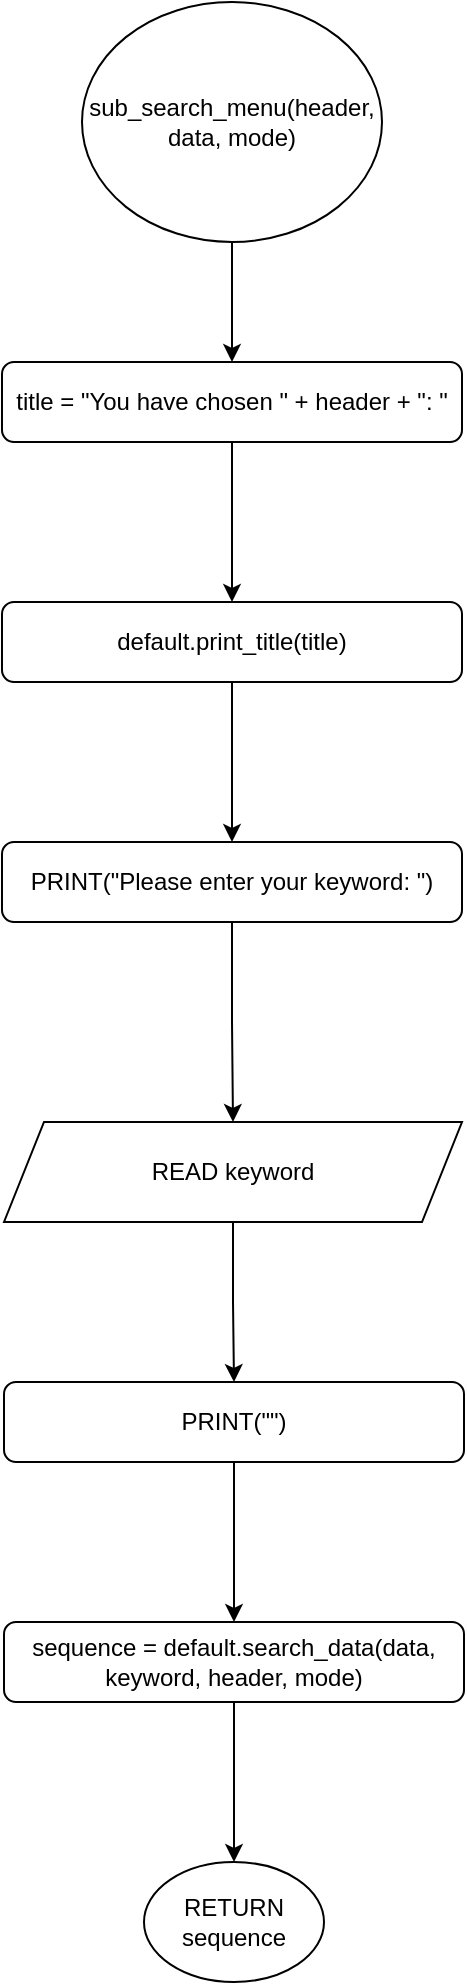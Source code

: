 <mxfile version="14.7.5" type="github">
  <diagram id="0BGaN9FERBlRCF4JG8cv" name="Page-1">
    <mxGraphModel dx="1204" dy="745" grid="1" gridSize="10" guides="1" tooltips="1" connect="1" arrows="1" fold="1" page="1" pageScale="1" pageWidth="3300" pageHeight="4681" math="0" shadow="0">
      <root>
        <mxCell id="0" />
        <mxCell id="1" parent="0" />
        <mxCell id="prxENJPjgrtAiQwD--T--23" value="" style="edgeStyle=orthogonalEdgeStyle;rounded=0;orthogonalLoop=1;jettySize=auto;html=1;" edge="1" parent="1" source="prxENJPjgrtAiQwD--T--1" target="prxENJPjgrtAiQwD--T--2">
          <mxGeometry relative="1" as="geometry" />
        </mxCell>
        <mxCell id="prxENJPjgrtAiQwD--T--1" value="sub_search_menu(header, data, mode)" style="ellipse;whiteSpace=wrap;html=1;" vertex="1" parent="1">
          <mxGeometry x="530" y="180" width="150" height="120" as="geometry" />
        </mxCell>
        <mxCell id="prxENJPjgrtAiQwD--T--4" value="" style="edgeStyle=orthogonalEdgeStyle;rounded=0;orthogonalLoop=1;jettySize=auto;html=1;" edge="1" parent="1" source="prxENJPjgrtAiQwD--T--2" target="prxENJPjgrtAiQwD--T--3">
          <mxGeometry relative="1" as="geometry" />
        </mxCell>
        <mxCell id="prxENJPjgrtAiQwD--T--2" value="title = &quot;You have chosen &quot; + header + &quot;: &quot;" style="rounded=1;whiteSpace=wrap;html=1;" vertex="1" parent="1">
          <mxGeometry x="490" y="360" width="230" height="40" as="geometry" />
        </mxCell>
        <mxCell id="prxENJPjgrtAiQwD--T--6" value="" style="edgeStyle=orthogonalEdgeStyle;rounded=0;orthogonalLoop=1;jettySize=auto;html=1;" edge="1" parent="1" source="prxENJPjgrtAiQwD--T--3" target="prxENJPjgrtAiQwD--T--5">
          <mxGeometry relative="1" as="geometry" />
        </mxCell>
        <mxCell id="prxENJPjgrtAiQwD--T--3" value="default.print_title(title)" style="rounded=1;whiteSpace=wrap;html=1;" vertex="1" parent="1">
          <mxGeometry x="490" y="480" width="230" height="40" as="geometry" />
        </mxCell>
        <mxCell id="prxENJPjgrtAiQwD--T--20" value="" style="edgeStyle=orthogonalEdgeStyle;rounded=0;orthogonalLoop=1;jettySize=auto;html=1;" edge="1" parent="1" source="prxENJPjgrtAiQwD--T--5" target="prxENJPjgrtAiQwD--T--15">
          <mxGeometry relative="1" as="geometry" />
        </mxCell>
        <mxCell id="prxENJPjgrtAiQwD--T--5" value="PRINT(&quot;Please enter your keyword: &quot;)" style="rounded=1;whiteSpace=wrap;html=1;" vertex="1" parent="1">
          <mxGeometry x="490" y="600" width="230" height="40" as="geometry" />
        </mxCell>
        <mxCell id="prxENJPjgrtAiQwD--T--21" value="" style="edgeStyle=orthogonalEdgeStyle;rounded=0;orthogonalLoop=1;jettySize=auto;html=1;" edge="1" parent="1" source="prxENJPjgrtAiQwD--T--15" target="prxENJPjgrtAiQwD--T--16">
          <mxGeometry relative="1" as="geometry" />
        </mxCell>
        <mxCell id="prxENJPjgrtAiQwD--T--15" value="READ keyword" style="shape=parallelogram;perimeter=parallelogramPerimeter;whiteSpace=wrap;html=1;fixedSize=1;" vertex="1" parent="1">
          <mxGeometry x="491" y="740" width="229" height="50" as="geometry" />
        </mxCell>
        <mxCell id="prxENJPjgrtAiQwD--T--18" value="" style="edgeStyle=orthogonalEdgeStyle;rounded=0;orthogonalLoop=1;jettySize=auto;html=1;" edge="1" parent="1" source="prxENJPjgrtAiQwD--T--16" target="prxENJPjgrtAiQwD--T--17">
          <mxGeometry relative="1" as="geometry" />
        </mxCell>
        <mxCell id="prxENJPjgrtAiQwD--T--16" value="PRINT(&quot;&quot;)" style="rounded=1;whiteSpace=wrap;html=1;" vertex="1" parent="1">
          <mxGeometry x="491" y="870" width="230" height="40" as="geometry" />
        </mxCell>
        <mxCell id="prxENJPjgrtAiQwD--T--22" value="" style="edgeStyle=orthogonalEdgeStyle;rounded=0;orthogonalLoop=1;jettySize=auto;html=1;" edge="1" parent="1" source="prxENJPjgrtAiQwD--T--17" target="prxENJPjgrtAiQwD--T--19">
          <mxGeometry relative="1" as="geometry" />
        </mxCell>
        <mxCell id="prxENJPjgrtAiQwD--T--17" value="sequence = default.search_data(data, keyword, header, mode)" style="rounded=1;whiteSpace=wrap;html=1;" vertex="1" parent="1">
          <mxGeometry x="491" y="990" width="230" height="40" as="geometry" />
        </mxCell>
        <mxCell id="prxENJPjgrtAiQwD--T--19" value="RETURN sequence" style="ellipse;whiteSpace=wrap;html=1;" vertex="1" parent="1">
          <mxGeometry x="561" y="1110" width="90" height="60" as="geometry" />
        </mxCell>
      </root>
    </mxGraphModel>
  </diagram>
</mxfile>
